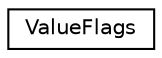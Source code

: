 digraph G
{
  edge [fontname="Helvetica",fontsize="10",labelfontname="Helvetica",labelfontsize="10"];
  node [fontname="Helvetica",fontsize="10",shape=record];
  rankdir=LR;
  Node1 [label="ValueFlags",height=0.2,width=0.4,color="black", fillcolor="white", style="filled",URL="$dd/df1/structValueFlags.html"];
}
